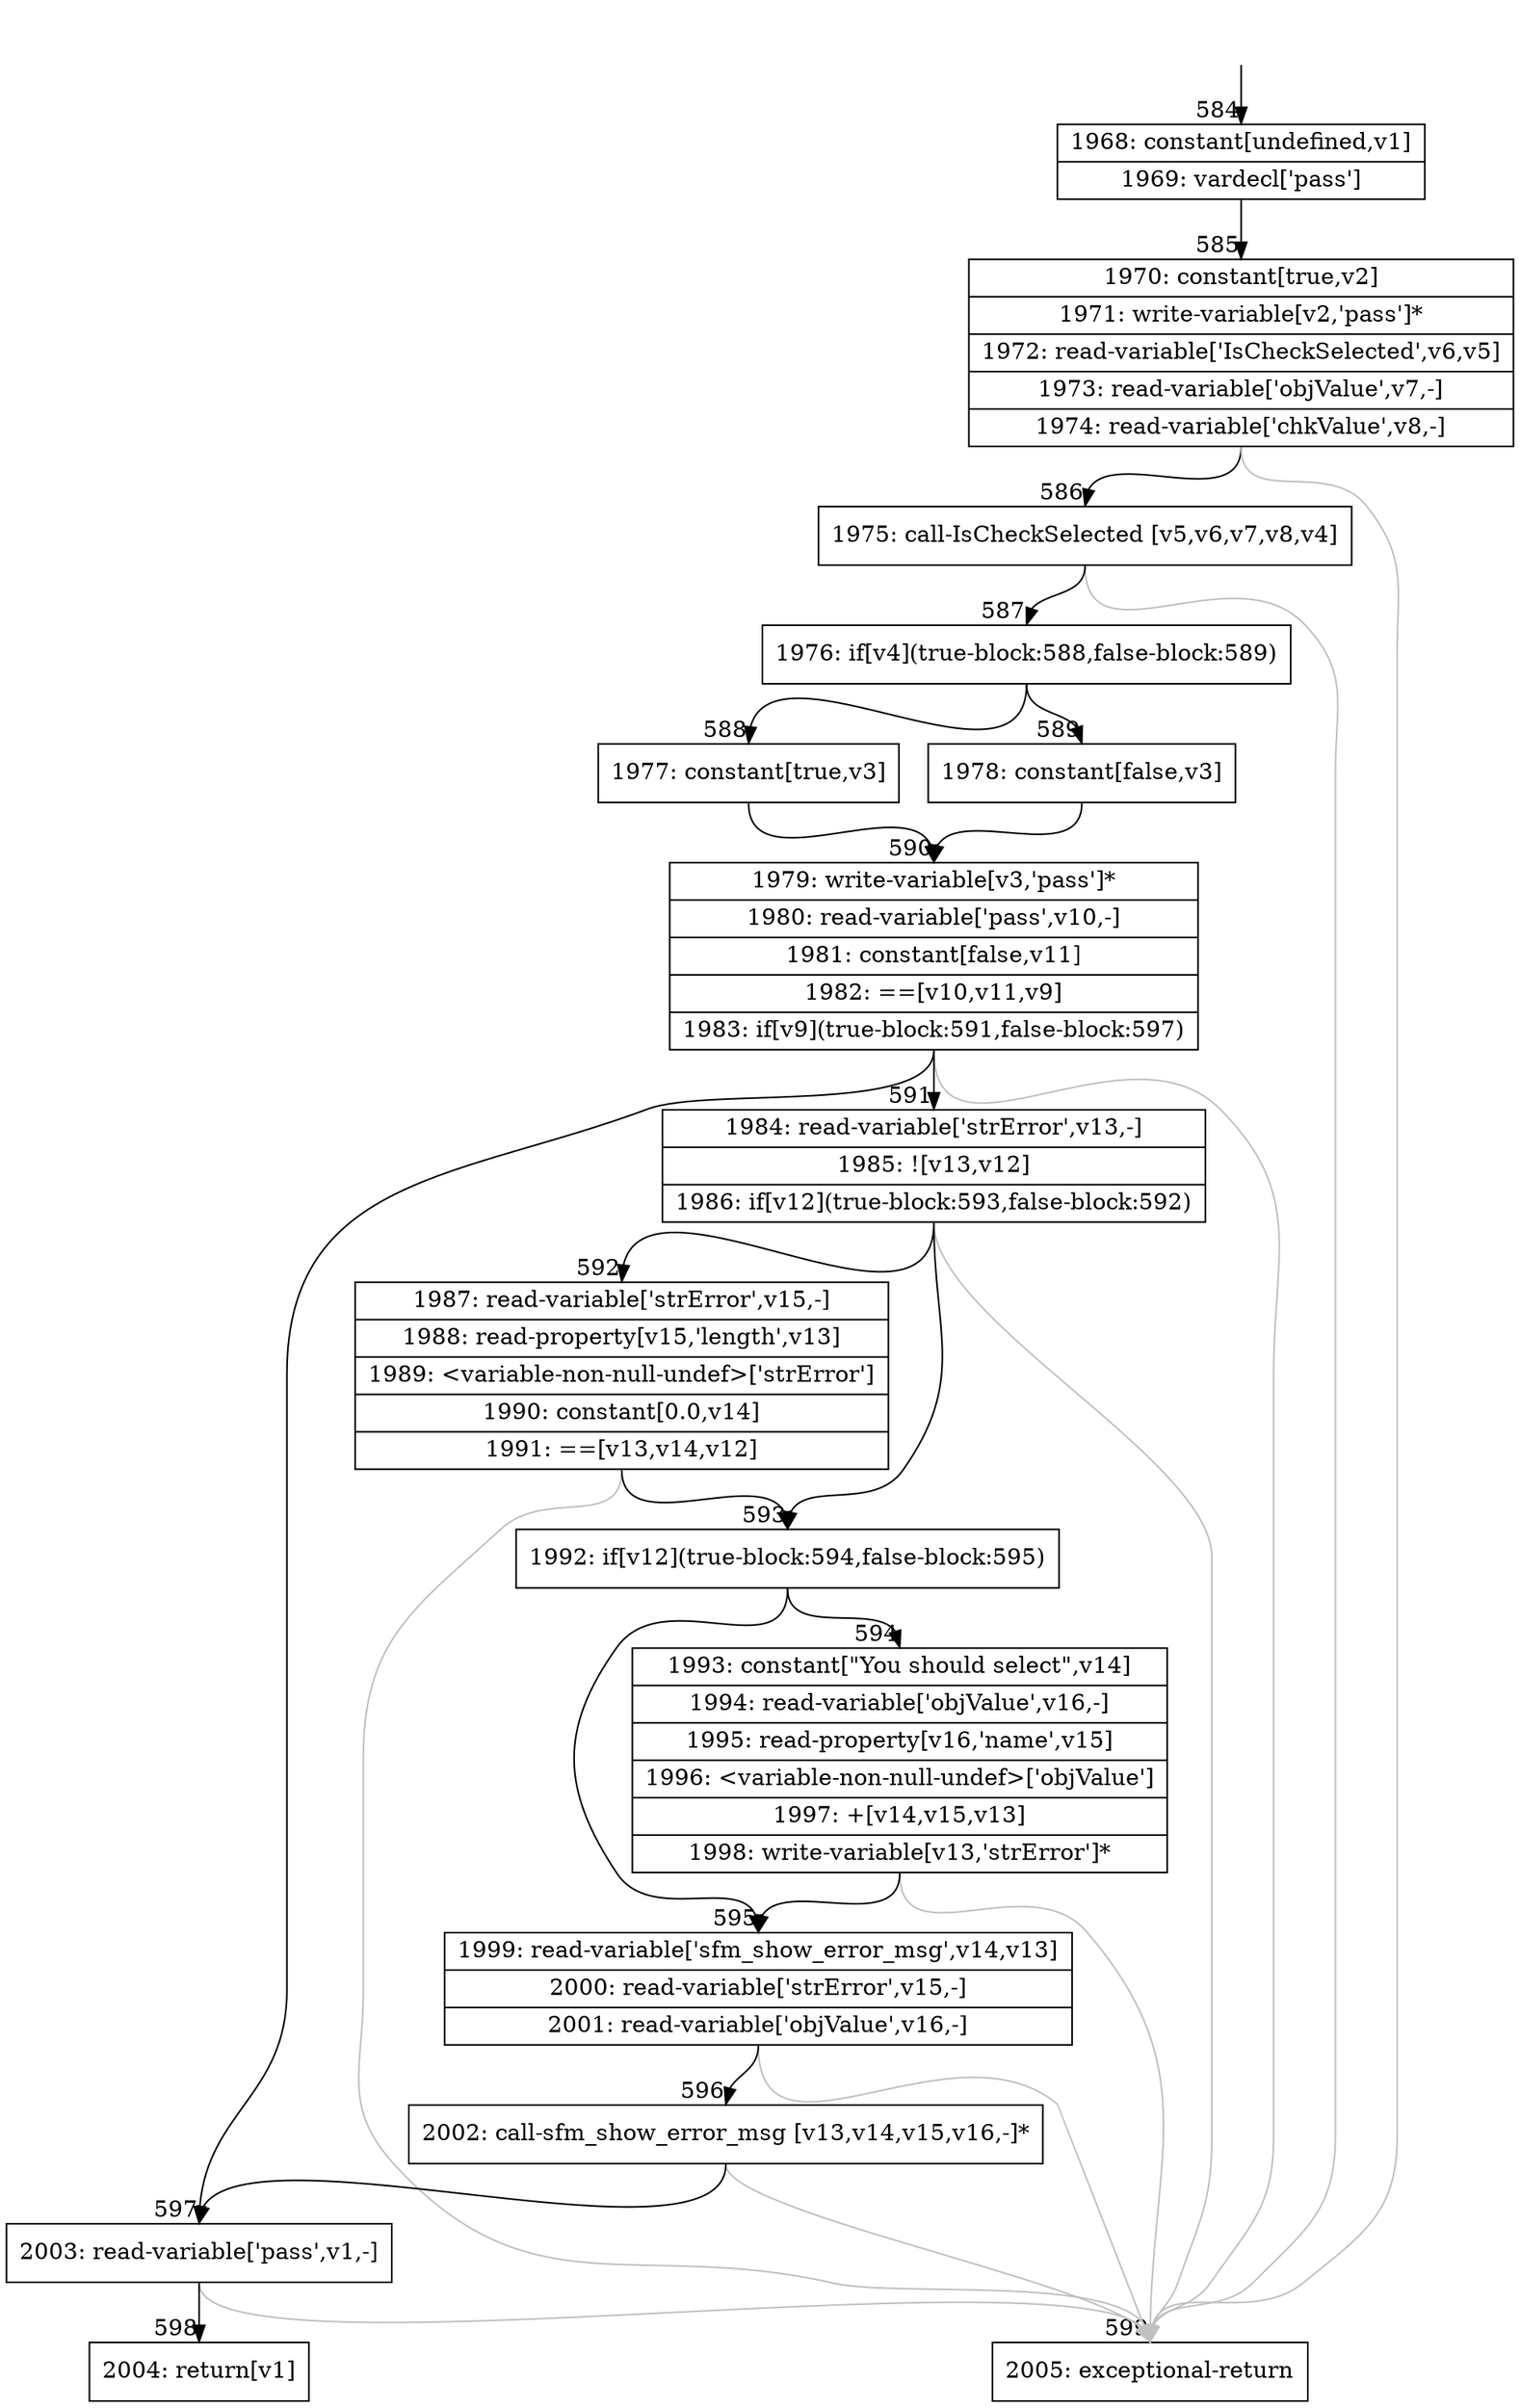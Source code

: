 digraph {
rankdir="TD"
BB_entry46[shape=none,label=""];
BB_entry46 -> BB584 [tailport=s, headport=n, headlabel="    584"]
BB584 [shape=record label="{1968: constant[undefined,v1]|1969: vardecl['pass']}" ] 
BB584 -> BB585 [tailport=s, headport=n, headlabel="      585"]
BB585 [shape=record label="{1970: constant[true,v2]|1971: write-variable[v2,'pass']*|1972: read-variable['IsCheckSelected',v6,v5]|1973: read-variable['objValue',v7,-]|1974: read-variable['chkValue',v8,-]}" ] 
BB585 -> BB586 [tailport=s, headport=n, headlabel="      586"]
BB585 -> BB599 [tailport=s, headport=n, color=gray, headlabel="      599"]
BB586 [shape=record label="{1975: call-IsCheckSelected [v5,v6,v7,v8,v4]}" ] 
BB586 -> BB587 [tailport=s, headport=n, headlabel="      587"]
BB586 -> BB599 [tailport=s, headport=n, color=gray]
BB587 [shape=record label="{1976: if[v4](true-block:588,false-block:589)}" ] 
BB587 -> BB588 [tailport=s, headport=n, headlabel="      588"]
BB587 -> BB589 [tailport=s, headport=n, headlabel="      589"]
BB588 [shape=record label="{1977: constant[true,v3]}" ] 
BB588 -> BB590 [tailport=s, headport=n, headlabel="      590"]
BB589 [shape=record label="{1978: constant[false,v3]}" ] 
BB589 -> BB590 [tailport=s, headport=n]
BB590 [shape=record label="{1979: write-variable[v3,'pass']*|1980: read-variable['pass',v10,-]|1981: constant[false,v11]|1982: ==[v10,v11,v9]|1983: if[v9](true-block:591,false-block:597)}" ] 
BB590 -> BB591 [tailport=s, headport=n, headlabel="      591"]
BB590 -> BB597 [tailport=s, headport=n, headlabel="      597"]
BB590 -> BB599 [tailport=s, headport=n, color=gray]
BB591 [shape=record label="{1984: read-variable['strError',v13,-]|1985: ![v13,v12]|1986: if[v12](true-block:593,false-block:592)}" ] 
BB591 -> BB593 [tailport=s, headport=n, headlabel="      593"]
BB591 -> BB592 [tailport=s, headport=n, headlabel="      592"]
BB591 -> BB599 [tailport=s, headport=n, color=gray]
BB592 [shape=record label="{1987: read-variable['strError',v15,-]|1988: read-property[v15,'length',v13]|1989: \<variable-non-null-undef\>['strError']|1990: constant[0.0,v14]|1991: ==[v13,v14,v12]}" ] 
BB592 -> BB593 [tailport=s, headport=n]
BB592 -> BB599 [tailport=s, headport=n, color=gray]
BB593 [shape=record label="{1992: if[v12](true-block:594,false-block:595)}" ] 
BB593 -> BB594 [tailport=s, headport=n, headlabel="      594"]
BB593 -> BB595 [tailport=s, headport=n, headlabel="      595"]
BB594 [shape=record label="{1993: constant[\"You should select\",v14]|1994: read-variable['objValue',v16,-]|1995: read-property[v16,'name',v15]|1996: \<variable-non-null-undef\>['objValue']|1997: +[v14,v15,v13]|1998: write-variable[v13,'strError']*}" ] 
BB594 -> BB595 [tailport=s, headport=n]
BB594 -> BB599 [tailport=s, headport=n, color=gray]
BB595 [shape=record label="{1999: read-variable['sfm_show_error_msg',v14,v13]|2000: read-variable['strError',v15,-]|2001: read-variable['objValue',v16,-]}" ] 
BB595 -> BB596 [tailport=s, headport=n, headlabel="      596"]
BB595 -> BB599 [tailport=s, headport=n, color=gray]
BB596 [shape=record label="{2002: call-sfm_show_error_msg [v13,v14,v15,v16,-]*}" ] 
BB596 -> BB597 [tailport=s, headport=n]
BB596 -> BB599 [tailport=s, headport=n, color=gray]
BB597 [shape=record label="{2003: read-variable['pass',v1,-]}" ] 
BB597 -> BB598 [tailport=s, headport=n, headlabel="      598"]
BB597 -> BB599 [tailport=s, headport=n, color=gray]
BB598 [shape=record label="{2004: return[v1]}" ] 
BB599 [shape=record label="{2005: exceptional-return}" ] 
//#$~ 812
}
